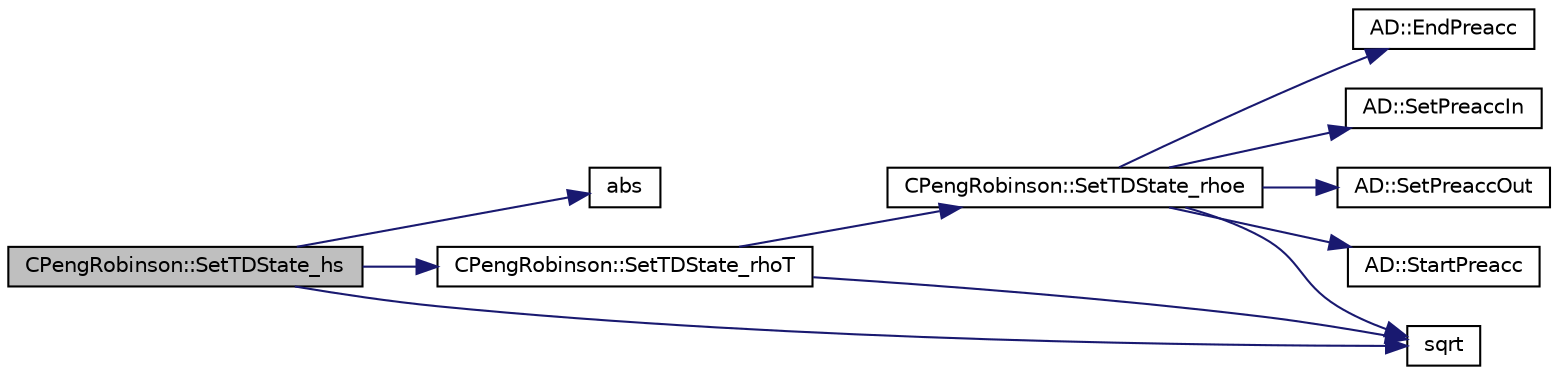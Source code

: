digraph "CPengRobinson::SetTDState_hs"
{
 // LATEX_PDF_SIZE
  edge [fontname="Helvetica",fontsize="10",labelfontname="Helvetica",labelfontsize="10"];
  node [fontname="Helvetica",fontsize="10",shape=record];
  rankdir="LR";
  Node1 [label="CPengRobinson::SetTDState_hs",height=0.2,width=0.4,color="black", fillcolor="grey75", style="filled", fontcolor="black",tooltip="virtual member that would be different for each gas model implemented"];
  Node1 -> Node2 [color="midnightblue",fontsize="10",style="solid",fontname="Helvetica"];
  Node2 [label="abs",height=0.2,width=0.4,color="black", fillcolor="white", style="filled",URL="$group__SIMD.html#gaf7650d08e2a58ed700276ddc70f72f96",tooltip=" "];
  Node1 -> Node3 [color="midnightblue",fontsize="10",style="solid",fontname="Helvetica"];
  Node3 [label="CPengRobinson::SetTDState_rhoT",height=0.2,width=0.4,color="black", fillcolor="white", style="filled",URL="$classCPengRobinson.html#a72c901fe82cb7fe63df2b185c9a2a5dc",tooltip="virtual member that would be different for each gas model implemented"];
  Node3 -> Node4 [color="midnightblue",fontsize="10",style="solid",fontname="Helvetica"];
  Node4 [label="CPengRobinson::SetTDState_rhoe",height=0.2,width=0.4,color="black", fillcolor="white", style="filled",URL="$classCPengRobinson.html#a5699a7f9a5a5f8a6bb8d90b0cd216c7d",tooltip="Set the Dimensionless State using Density and Internal Energy."];
  Node4 -> Node5 [color="midnightblue",fontsize="10",style="solid",fontname="Helvetica"];
  Node5 [label="AD::EndPreacc",height=0.2,width=0.4,color="black", fillcolor="white", style="filled",URL="$namespaceAD.html#a309d057a92faa60a3a760254678ec9ea",tooltip="Ends a preaccumulation section and computes the local Jacobi matrix of a code section using the varia..."];
  Node4 -> Node6 [color="midnightblue",fontsize="10",style="solid",fontname="Helvetica"];
  Node6 [label="AD::SetPreaccIn",height=0.2,width=0.4,color="black", fillcolor="white", style="filled",URL="$namespaceAD.html#aa163589c94af6ddfdbcf901ecc76ac77",tooltip="Sets the scalar inputs of a preaccumulation section."];
  Node4 -> Node7 [color="midnightblue",fontsize="10",style="solid",fontname="Helvetica"];
  Node7 [label="AD::SetPreaccOut",height=0.2,width=0.4,color="black", fillcolor="white", style="filled",URL="$namespaceAD.html#a96f26aa5f6909173e990e03b864fec33",tooltip="Sets the scalar outputs of a preaccumulation section."];
  Node4 -> Node8 [color="midnightblue",fontsize="10",style="solid",fontname="Helvetica"];
  Node8 [label="sqrt",height=0.2,width=0.4,color="black", fillcolor="white", style="filled",URL="$group__SIMD.html#ga54a1925ab40fb4249ea255072520de35",tooltip=" "];
  Node4 -> Node9 [color="midnightblue",fontsize="10",style="solid",fontname="Helvetica"];
  Node9 [label="AD::StartPreacc",height=0.2,width=0.4,color="black", fillcolor="white", style="filled",URL="$namespaceAD.html#a2a1e9c4b109fd751e84132c9495de3ff",tooltip="Starts a new preaccumulation section and sets the input variables."];
  Node3 -> Node8 [color="midnightblue",fontsize="10",style="solid",fontname="Helvetica"];
  Node1 -> Node8 [color="midnightblue",fontsize="10",style="solid",fontname="Helvetica"];
}

